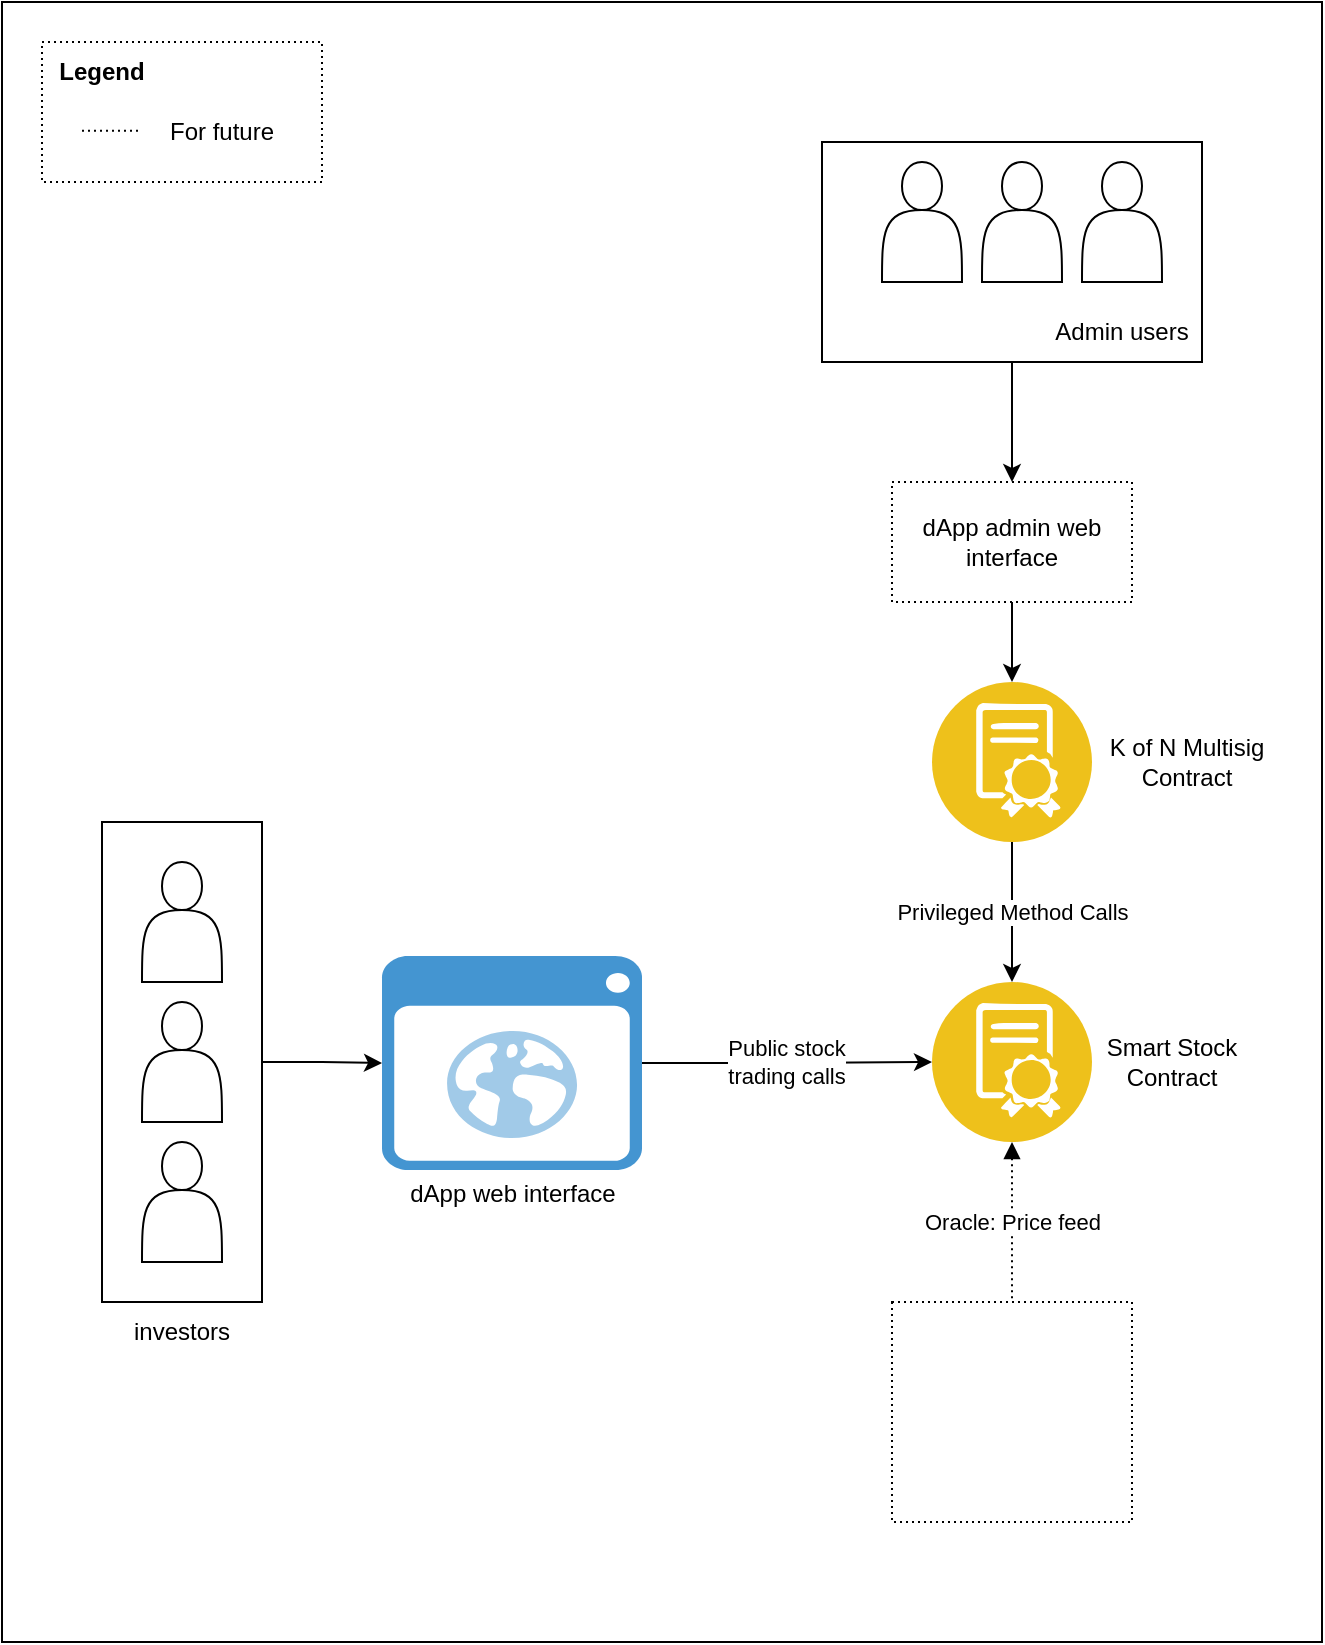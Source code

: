 <mxfile version="17.2.2" type="github">
  <diagram id="-hN-MSK7Q1_RvColJM6n" name="Page-1">
    <mxGraphModel dx="1623" dy="3129" grid="1" gridSize="10" guides="1" tooltips="1" connect="1" arrows="1" fold="1" page="1" pageScale="1" pageWidth="850" pageHeight="1100" math="0" shadow="0">
      <root>
        <mxCell id="0" />
        <mxCell id="1" parent="0" />
        <UserObject label="" link="https://g.foolcdn.com/art/companylogos/square/link.png" id="Oci5rgU2LHDsX-qW9czk-28">
          <mxCell style="rounded=0;whiteSpace=wrap;html=1;" parent="1" vertex="1">
            <mxGeometry x="70" y="-1190" width="660" height="820" as="geometry" />
          </mxCell>
        </UserObject>
        <mxCell id="Oci5rgU2LHDsX-qW9czk-17" value="Privileged Method Calls" style="edgeStyle=orthogonalEdgeStyle;rounded=0;orthogonalLoop=1;jettySize=auto;html=1;exitX=0.5;exitY=1;exitDx=0;exitDy=0;" parent="1" source="Oci5rgU2LHDsX-qW9czk-1" target="Oci5rgU2LHDsX-qW9czk-2" edge="1">
          <mxGeometry relative="1" as="geometry" />
        </mxCell>
        <mxCell id="Oci5rgU2LHDsX-qW9czk-11" style="edgeStyle=orthogonalEdgeStyle;rounded=0;orthogonalLoop=1;jettySize=auto;html=1;entryX=0;entryY=0.5;entryDx=0;entryDy=0;" parent="1" source="Oci5rgU2LHDsX-qW9czk-10" target="Oci5rgU2LHDsX-qW9czk-2" edge="1">
          <mxGeometry relative="1" as="geometry" />
        </mxCell>
        <mxCell id="Oci5rgU2LHDsX-qW9czk-31" value="&lt;div&gt;Public stock &lt;br&gt;&lt;/div&gt;&lt;div&gt;trading calls&lt;/div&gt;" style="edgeLabel;html=1;align=center;verticalAlign=middle;resizable=0;points=[];" parent="Oci5rgU2LHDsX-qW9czk-11" vertex="1" connectable="0">
          <mxGeometry x="0.143" y="-1" relative="1" as="geometry">
            <mxPoint x="-11" y="-1" as="offset" />
          </mxGeometry>
        </mxCell>
        <mxCell id="Oci5rgU2LHDsX-qW9czk-14" value="" style="group" parent="1" vertex="1" connectable="0">
          <mxGeometry x="480" y="-1120" width="190" height="110" as="geometry" />
        </mxCell>
        <mxCell id="Oci5rgU2LHDsX-qW9czk-12" value="" style="rounded=0;whiteSpace=wrap;html=1;" parent="Oci5rgU2LHDsX-qW9czk-14" vertex="1">
          <mxGeometry width="190" height="110" as="geometry" />
        </mxCell>
        <mxCell id="Oci5rgU2LHDsX-qW9czk-6" value="" style="shape=actor;whiteSpace=wrap;html=1;" parent="Oci5rgU2LHDsX-qW9czk-14" vertex="1">
          <mxGeometry x="30" y="10" width="40" height="60" as="geometry" />
        </mxCell>
        <mxCell id="Oci5rgU2LHDsX-qW9czk-7" value="" style="shape=actor;whiteSpace=wrap;html=1;" parent="Oci5rgU2LHDsX-qW9czk-14" vertex="1">
          <mxGeometry x="80" y="10" width="40" height="60" as="geometry" />
        </mxCell>
        <mxCell id="Oci5rgU2LHDsX-qW9czk-8" value="" style="shape=actor;whiteSpace=wrap;html=1;" parent="Oci5rgU2LHDsX-qW9czk-14" vertex="1">
          <mxGeometry x="130" y="10" width="40" height="60" as="geometry" />
        </mxCell>
        <mxCell id="Oci5rgU2LHDsX-qW9czk-13" value="Admin users" style="text;html=1;strokeColor=none;fillColor=none;align=center;verticalAlign=middle;whiteSpace=wrap;rounded=0;" parent="Oci5rgU2LHDsX-qW9czk-14" vertex="1">
          <mxGeometry x="110" y="80" width="80" height="30" as="geometry" />
        </mxCell>
        <mxCell id="Oci5rgU2LHDsX-qW9czk-19" value="" style="group" parent="1" vertex="1" connectable="0">
          <mxGeometry x="535" y="-850" width="170" height="80" as="geometry" />
        </mxCell>
        <mxCell id="Oci5rgU2LHDsX-qW9czk-1" value="" style="aspect=fixed;perimeter=ellipsePerimeter;html=1;align=center;shadow=0;dashed=0;fontColor=#4277BB;labelBackgroundColor=#ffffff;fontSize=12;spacingTop=3;image;image=img/lib/ibm/blockchain/smart_contract.svg;" parent="Oci5rgU2LHDsX-qW9czk-19" vertex="1">
          <mxGeometry width="80" height="80" as="geometry" />
        </mxCell>
        <mxCell id="Oci5rgU2LHDsX-qW9czk-16" value="K of N Multisig Contract" style="text;html=1;strokeColor=none;fillColor=none;align=center;verticalAlign=middle;whiteSpace=wrap;rounded=0;" parent="Oci5rgU2LHDsX-qW9czk-19" vertex="1">
          <mxGeometry x="85" y="25" width="85" height="30" as="geometry" />
        </mxCell>
        <mxCell id="Oci5rgU2LHDsX-qW9czk-20" value="" style="group" parent="1" vertex="1" connectable="0">
          <mxGeometry x="535" y="-700" width="155" height="80" as="geometry" />
        </mxCell>
        <mxCell id="Oci5rgU2LHDsX-qW9czk-2" value="" style="aspect=fixed;perimeter=ellipsePerimeter;html=1;align=center;shadow=0;dashed=0;fontColor=#4277BB;labelBackgroundColor=#ffffff;fontSize=12;spacingTop=3;image;image=img/lib/ibm/blockchain/smart_contract.svg;" parent="Oci5rgU2LHDsX-qW9czk-20" vertex="1">
          <mxGeometry width="80" height="80" as="geometry" />
        </mxCell>
        <mxCell id="Oci5rgU2LHDsX-qW9czk-18" value="Smart Stock Contract" style="text;html=1;strokeColor=none;fillColor=none;align=center;verticalAlign=middle;whiteSpace=wrap;rounded=0;" parent="Oci5rgU2LHDsX-qW9czk-20" vertex="1">
          <mxGeometry x="85" y="25" width="70" height="30" as="geometry" />
        </mxCell>
        <mxCell id="Oci5rgU2LHDsX-qW9czk-24" value="" style="group" parent="1" vertex="1" connectable="0">
          <mxGeometry x="120" y="-780" width="80" height="270" as="geometry" />
        </mxCell>
        <mxCell id="Oci5rgU2LHDsX-qW9czk-22" value="" style="rounded=0;whiteSpace=wrap;html=1;" parent="Oci5rgU2LHDsX-qW9czk-24" vertex="1">
          <mxGeometry width="80" height="240" as="geometry" />
        </mxCell>
        <mxCell id="Oci5rgU2LHDsX-qW9czk-3" value="" style="shape=actor;whiteSpace=wrap;html=1;" parent="Oci5rgU2LHDsX-qW9czk-24" vertex="1">
          <mxGeometry x="20" y="20" width="40" height="60" as="geometry" />
        </mxCell>
        <mxCell id="Oci5rgU2LHDsX-qW9czk-4" value="" style="shape=actor;whiteSpace=wrap;html=1;" parent="Oci5rgU2LHDsX-qW9czk-24" vertex="1">
          <mxGeometry x="20" y="90" width="40" height="60" as="geometry" />
        </mxCell>
        <mxCell id="Oci5rgU2LHDsX-qW9czk-5" value="" style="shape=actor;whiteSpace=wrap;html=1;" parent="Oci5rgU2LHDsX-qW9czk-24" vertex="1">
          <mxGeometry x="20" y="160" width="40" height="60" as="geometry" />
        </mxCell>
        <mxCell id="Oci5rgU2LHDsX-qW9czk-23" value="investors" style="text;html=1;strokeColor=none;fillColor=none;align=center;verticalAlign=middle;whiteSpace=wrap;rounded=0;" parent="Oci5rgU2LHDsX-qW9czk-24" vertex="1">
          <mxGeometry x="10" y="240" width="60" height="30" as="geometry" />
        </mxCell>
        <mxCell id="Oci5rgU2LHDsX-qW9czk-25" style="edgeStyle=orthogonalEdgeStyle;rounded=0;orthogonalLoop=1;jettySize=auto;html=1;exitX=1;exitY=0.5;exitDx=0;exitDy=0;" parent="1" source="Oci5rgU2LHDsX-qW9czk-22" target="Oci5rgU2LHDsX-qW9czk-10" edge="1">
          <mxGeometry relative="1" as="geometry" />
        </mxCell>
        <mxCell id="Oci5rgU2LHDsX-qW9czk-27" value="" style="group" parent="1" vertex="1" connectable="0">
          <mxGeometry x="260" y="-713" width="130" height="130" as="geometry" />
        </mxCell>
        <mxCell id="Oci5rgU2LHDsX-qW9czk-10" value="" style="shadow=0;dashed=0;html=1;strokeColor=none;fillColor=#4495D1;labelPosition=center;verticalLabelPosition=bottom;verticalAlign=top;align=center;outlineConnect=0;shape=mxgraph.veeam.2d.web_ui;" parent="Oci5rgU2LHDsX-qW9czk-27" vertex="1">
          <mxGeometry width="130" height="107.059" as="geometry" />
        </mxCell>
        <mxCell id="Oci5rgU2LHDsX-qW9czk-26" value="dApp web interface" style="text;html=1;strokeColor=none;fillColor=none;align=center;verticalAlign=middle;whiteSpace=wrap;rounded=0;" parent="Oci5rgU2LHDsX-qW9czk-27" vertex="1">
          <mxGeometry x="9.75" y="107.06" width="110.5" height="22.94" as="geometry" />
        </mxCell>
        <mxCell id="6cK30qrrgWEB5mEtdJcq-12" style="edgeStyle=orthogonalEdgeStyle;rounded=0;orthogonalLoop=1;jettySize=auto;html=1;exitX=0.5;exitY=1;exitDx=0;exitDy=0;entryX=0.5;entryY=0;entryDx=0;entryDy=0;" edge="1" parent="1" source="Oci5rgU2LHDsX-qW9czk-12" target="6cK30qrrgWEB5mEtdJcq-14">
          <mxGeometry relative="1" as="geometry">
            <mxPoint x="575" y="-1010" as="targetPoint" />
          </mxGeometry>
        </mxCell>
        <mxCell id="6cK30qrrgWEB5mEtdJcq-15" style="edgeStyle=orthogonalEdgeStyle;rounded=0;orthogonalLoop=1;jettySize=auto;html=1;exitX=0.5;exitY=1;exitDx=0;exitDy=0;entryX=0.5;entryY=0;entryDx=0;entryDy=0;" edge="1" parent="1" source="6cK30qrrgWEB5mEtdJcq-14" target="Oci5rgU2LHDsX-qW9czk-1">
          <mxGeometry relative="1" as="geometry" />
        </mxCell>
        <mxCell id="6cK30qrrgWEB5mEtdJcq-14" value="dApp admin web interface" style="rounded=0;whiteSpace=wrap;html=1;dashed=1;dashPattern=1 2;" vertex="1" parent="1">
          <mxGeometry x="515" y="-950" width="120" height="60" as="geometry" />
        </mxCell>
        <mxCell id="6cK30qrrgWEB5mEtdJcq-29" value="" style="rounded=0;whiteSpace=wrap;html=1;dashed=1;dashPattern=1 2;" vertex="1" parent="1">
          <mxGeometry x="515" y="-540" width="120" height="110" as="geometry" />
        </mxCell>
        <mxCell id="6cK30qrrgWEB5mEtdJcq-16" value="" style="shape=image;verticalLabelPosition=bottom;labelBackgroundColor=default;verticalAlign=top;aspect=fixed;imageAspect=0;image=https://g.foolcdn.com/art/companylogos/square/link.png;dashed=1;dashPattern=1 2;" vertex="1" parent="1">
          <mxGeometry x="526" y="-530" width="100" height="100" as="geometry" />
        </mxCell>
        <mxCell id="6cK30qrrgWEB5mEtdJcq-17" value="Oracle: Price feed" style="edgeStyle=orthogonalEdgeStyle;rounded=0;orthogonalLoop=1;jettySize=auto;html=1;exitX=0.5;exitY=1;exitDx=0;exitDy=0;dashed=1;dashPattern=1 2;entryX=0.5;entryY=0;entryDx=0;entryDy=0;endArrow=none;endFill=0;startArrow=block;startFill=1;" edge="1" parent="1" source="Oci5rgU2LHDsX-qW9czk-2" target="6cK30qrrgWEB5mEtdJcq-29">
          <mxGeometry relative="1" as="geometry">
            <mxPoint x="580" y="-560" as="targetPoint" />
          </mxGeometry>
        </mxCell>
        <mxCell id="6cK30qrrgWEB5mEtdJcq-28" value="" style="group" vertex="1" connectable="0" parent="1">
          <mxGeometry x="90" y="-1170" width="140" height="70" as="geometry" />
        </mxCell>
        <mxCell id="6cK30qrrgWEB5mEtdJcq-24" value="" style="rounded=0;whiteSpace=wrap;html=1;dashed=1;dashPattern=1 2;" vertex="1" parent="6cK30qrrgWEB5mEtdJcq-28">
          <mxGeometry width="140" height="70" as="geometry" />
        </mxCell>
        <mxCell id="6cK30qrrgWEB5mEtdJcq-23" value="Legend" style="text;html=1;strokeColor=none;fillColor=none;align=center;verticalAlign=middle;whiteSpace=wrap;rounded=0;dashed=1;dashPattern=1 2;fontStyle=1" vertex="1" parent="6cK30qrrgWEB5mEtdJcq-28">
          <mxGeometry width="60" height="30" as="geometry" />
        </mxCell>
        <mxCell id="6cK30qrrgWEB5mEtdJcq-26" value="" style="endArrow=none;dashed=1;html=1;rounded=0;dashPattern=1 2;" edge="1" parent="6cK30qrrgWEB5mEtdJcq-28">
          <mxGeometry width="50" height="50" relative="1" as="geometry">
            <mxPoint x="20" y="44.38" as="sourcePoint" />
            <mxPoint x="50" y="44.38" as="targetPoint" />
          </mxGeometry>
        </mxCell>
        <mxCell id="6cK30qrrgWEB5mEtdJcq-27" value="For future" style="text;html=1;strokeColor=none;fillColor=none;align=center;verticalAlign=middle;whiteSpace=wrap;rounded=0;dashed=1;dashPattern=1 2;" vertex="1" parent="6cK30qrrgWEB5mEtdJcq-28">
          <mxGeometry x="60" y="30" width="60" height="30" as="geometry" />
        </mxCell>
      </root>
    </mxGraphModel>
  </diagram>
</mxfile>
